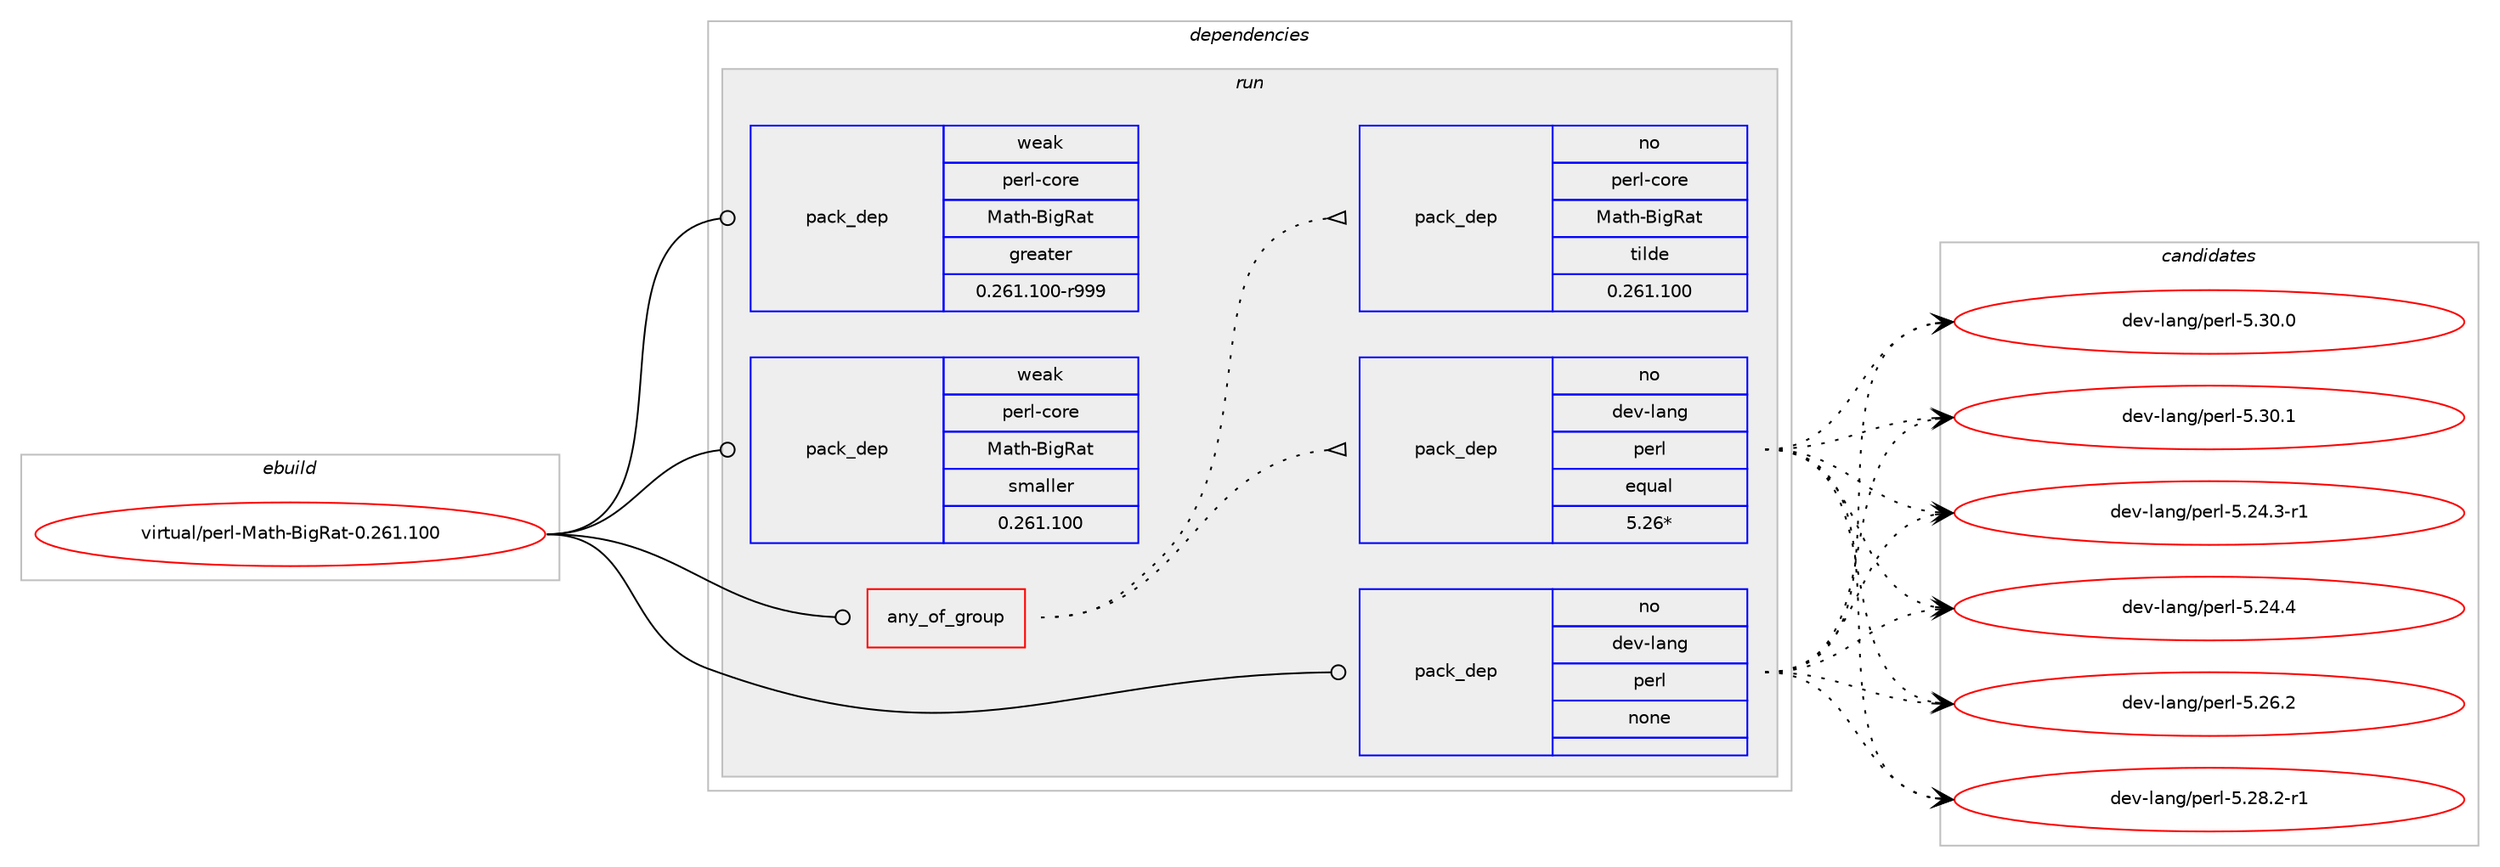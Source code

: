 digraph prolog {

# *************
# Graph options
# *************

newrank=true;
concentrate=true;
compound=true;
graph [rankdir=LR,fontname=Helvetica,fontsize=10,ranksep=1.5];#, ranksep=2.5, nodesep=0.2];
edge  [arrowhead=vee];
node  [fontname=Helvetica,fontsize=10];

# **********
# The ebuild
# **********

subgraph cluster_leftcol {
color=gray;
rank=same;
label=<<i>ebuild</i>>;
id [label="virtual/perl-Math-BigRat-0.261.100", color=red, width=4, href="../virtual/perl-Math-BigRat-0.261.100.svg"];
}

# ****************
# The dependencies
# ****************

subgraph cluster_midcol {
color=gray;
label=<<i>dependencies</i>>;
subgraph cluster_compile {
fillcolor="#eeeeee";
style=filled;
label=<<i>compile</i>>;
}
subgraph cluster_compileandrun {
fillcolor="#eeeeee";
style=filled;
label=<<i>compile and run</i>>;
}
subgraph cluster_run {
fillcolor="#eeeeee";
style=filled;
label=<<i>run</i>>;
subgraph any15504 {
dependency901483 [label=<<TABLE BORDER="0" CELLBORDER="1" CELLSPACING="0" CELLPADDING="4"><TR><TD CELLPADDING="10">any_of_group</TD></TR></TABLE>>, shape=none, color=red];subgraph pack669028 {
dependency901484 [label=<<TABLE BORDER="0" CELLBORDER="1" CELLSPACING="0" CELLPADDING="4" WIDTH="220"><TR><TD ROWSPAN="6" CELLPADDING="30">pack_dep</TD></TR><TR><TD WIDTH="110">no</TD></TR><TR><TD>dev-lang</TD></TR><TR><TD>perl</TD></TR><TR><TD>equal</TD></TR><TR><TD>5.26*</TD></TR></TABLE>>, shape=none, color=blue];
}
dependency901483:e -> dependency901484:w [weight=20,style="dotted",arrowhead="oinv"];
subgraph pack669029 {
dependency901485 [label=<<TABLE BORDER="0" CELLBORDER="1" CELLSPACING="0" CELLPADDING="4" WIDTH="220"><TR><TD ROWSPAN="6" CELLPADDING="30">pack_dep</TD></TR><TR><TD WIDTH="110">no</TD></TR><TR><TD>perl-core</TD></TR><TR><TD>Math-BigRat</TD></TR><TR><TD>tilde</TD></TR><TR><TD>0.261.100</TD></TR></TABLE>>, shape=none, color=blue];
}
dependency901483:e -> dependency901485:w [weight=20,style="dotted",arrowhead="oinv"];
}
id:e -> dependency901483:w [weight=20,style="solid",arrowhead="odot"];
subgraph pack669030 {
dependency901486 [label=<<TABLE BORDER="0" CELLBORDER="1" CELLSPACING="0" CELLPADDING="4" WIDTH="220"><TR><TD ROWSPAN="6" CELLPADDING="30">pack_dep</TD></TR><TR><TD WIDTH="110">no</TD></TR><TR><TD>dev-lang</TD></TR><TR><TD>perl</TD></TR><TR><TD>none</TD></TR><TR><TD></TD></TR></TABLE>>, shape=none, color=blue];
}
id:e -> dependency901486:w [weight=20,style="solid",arrowhead="odot"];
subgraph pack669031 {
dependency901487 [label=<<TABLE BORDER="0" CELLBORDER="1" CELLSPACING="0" CELLPADDING="4" WIDTH="220"><TR><TD ROWSPAN="6" CELLPADDING="30">pack_dep</TD></TR><TR><TD WIDTH="110">weak</TD></TR><TR><TD>perl-core</TD></TR><TR><TD>Math-BigRat</TD></TR><TR><TD>greater</TD></TR><TR><TD>0.261.100-r999</TD></TR></TABLE>>, shape=none, color=blue];
}
id:e -> dependency901487:w [weight=20,style="solid",arrowhead="odot"];
subgraph pack669032 {
dependency901488 [label=<<TABLE BORDER="0" CELLBORDER="1" CELLSPACING="0" CELLPADDING="4" WIDTH="220"><TR><TD ROWSPAN="6" CELLPADDING="30">pack_dep</TD></TR><TR><TD WIDTH="110">weak</TD></TR><TR><TD>perl-core</TD></TR><TR><TD>Math-BigRat</TD></TR><TR><TD>smaller</TD></TR><TR><TD>0.261.100</TD></TR></TABLE>>, shape=none, color=blue];
}
id:e -> dependency901488:w [weight=20,style="solid",arrowhead="odot"];
}
}

# **************
# The candidates
# **************

subgraph cluster_choices {
rank=same;
color=gray;
label=<<i>candidates</i>>;

subgraph choice669028 {
color=black;
nodesep=1;
choice100101118451089711010347112101114108455346505246514511449 [label="dev-lang/perl-5.24.3-r1", color=red, width=4,href="../dev-lang/perl-5.24.3-r1.svg"];
choice10010111845108971101034711210111410845534650524652 [label="dev-lang/perl-5.24.4", color=red, width=4,href="../dev-lang/perl-5.24.4.svg"];
choice10010111845108971101034711210111410845534650544650 [label="dev-lang/perl-5.26.2", color=red, width=4,href="../dev-lang/perl-5.26.2.svg"];
choice100101118451089711010347112101114108455346505646504511449 [label="dev-lang/perl-5.28.2-r1", color=red, width=4,href="../dev-lang/perl-5.28.2-r1.svg"];
choice10010111845108971101034711210111410845534651484648 [label="dev-lang/perl-5.30.0", color=red, width=4,href="../dev-lang/perl-5.30.0.svg"];
choice10010111845108971101034711210111410845534651484649 [label="dev-lang/perl-5.30.1", color=red, width=4,href="../dev-lang/perl-5.30.1.svg"];
dependency901484:e -> choice100101118451089711010347112101114108455346505246514511449:w [style=dotted,weight="100"];
dependency901484:e -> choice10010111845108971101034711210111410845534650524652:w [style=dotted,weight="100"];
dependency901484:e -> choice10010111845108971101034711210111410845534650544650:w [style=dotted,weight="100"];
dependency901484:e -> choice100101118451089711010347112101114108455346505646504511449:w [style=dotted,weight="100"];
dependency901484:e -> choice10010111845108971101034711210111410845534651484648:w [style=dotted,weight="100"];
dependency901484:e -> choice10010111845108971101034711210111410845534651484649:w [style=dotted,weight="100"];
}
subgraph choice669029 {
color=black;
nodesep=1;
}
subgraph choice669030 {
color=black;
nodesep=1;
choice100101118451089711010347112101114108455346505246514511449 [label="dev-lang/perl-5.24.3-r1", color=red, width=4,href="../dev-lang/perl-5.24.3-r1.svg"];
choice10010111845108971101034711210111410845534650524652 [label="dev-lang/perl-5.24.4", color=red, width=4,href="../dev-lang/perl-5.24.4.svg"];
choice10010111845108971101034711210111410845534650544650 [label="dev-lang/perl-5.26.2", color=red, width=4,href="../dev-lang/perl-5.26.2.svg"];
choice100101118451089711010347112101114108455346505646504511449 [label="dev-lang/perl-5.28.2-r1", color=red, width=4,href="../dev-lang/perl-5.28.2-r1.svg"];
choice10010111845108971101034711210111410845534651484648 [label="dev-lang/perl-5.30.0", color=red, width=4,href="../dev-lang/perl-5.30.0.svg"];
choice10010111845108971101034711210111410845534651484649 [label="dev-lang/perl-5.30.1", color=red, width=4,href="../dev-lang/perl-5.30.1.svg"];
dependency901486:e -> choice100101118451089711010347112101114108455346505246514511449:w [style=dotted,weight="100"];
dependency901486:e -> choice10010111845108971101034711210111410845534650524652:w [style=dotted,weight="100"];
dependency901486:e -> choice10010111845108971101034711210111410845534650544650:w [style=dotted,weight="100"];
dependency901486:e -> choice100101118451089711010347112101114108455346505646504511449:w [style=dotted,weight="100"];
dependency901486:e -> choice10010111845108971101034711210111410845534651484648:w [style=dotted,weight="100"];
dependency901486:e -> choice10010111845108971101034711210111410845534651484649:w [style=dotted,weight="100"];
}
subgraph choice669031 {
color=black;
nodesep=1;
}
subgraph choice669032 {
color=black;
nodesep=1;
}
}

}
